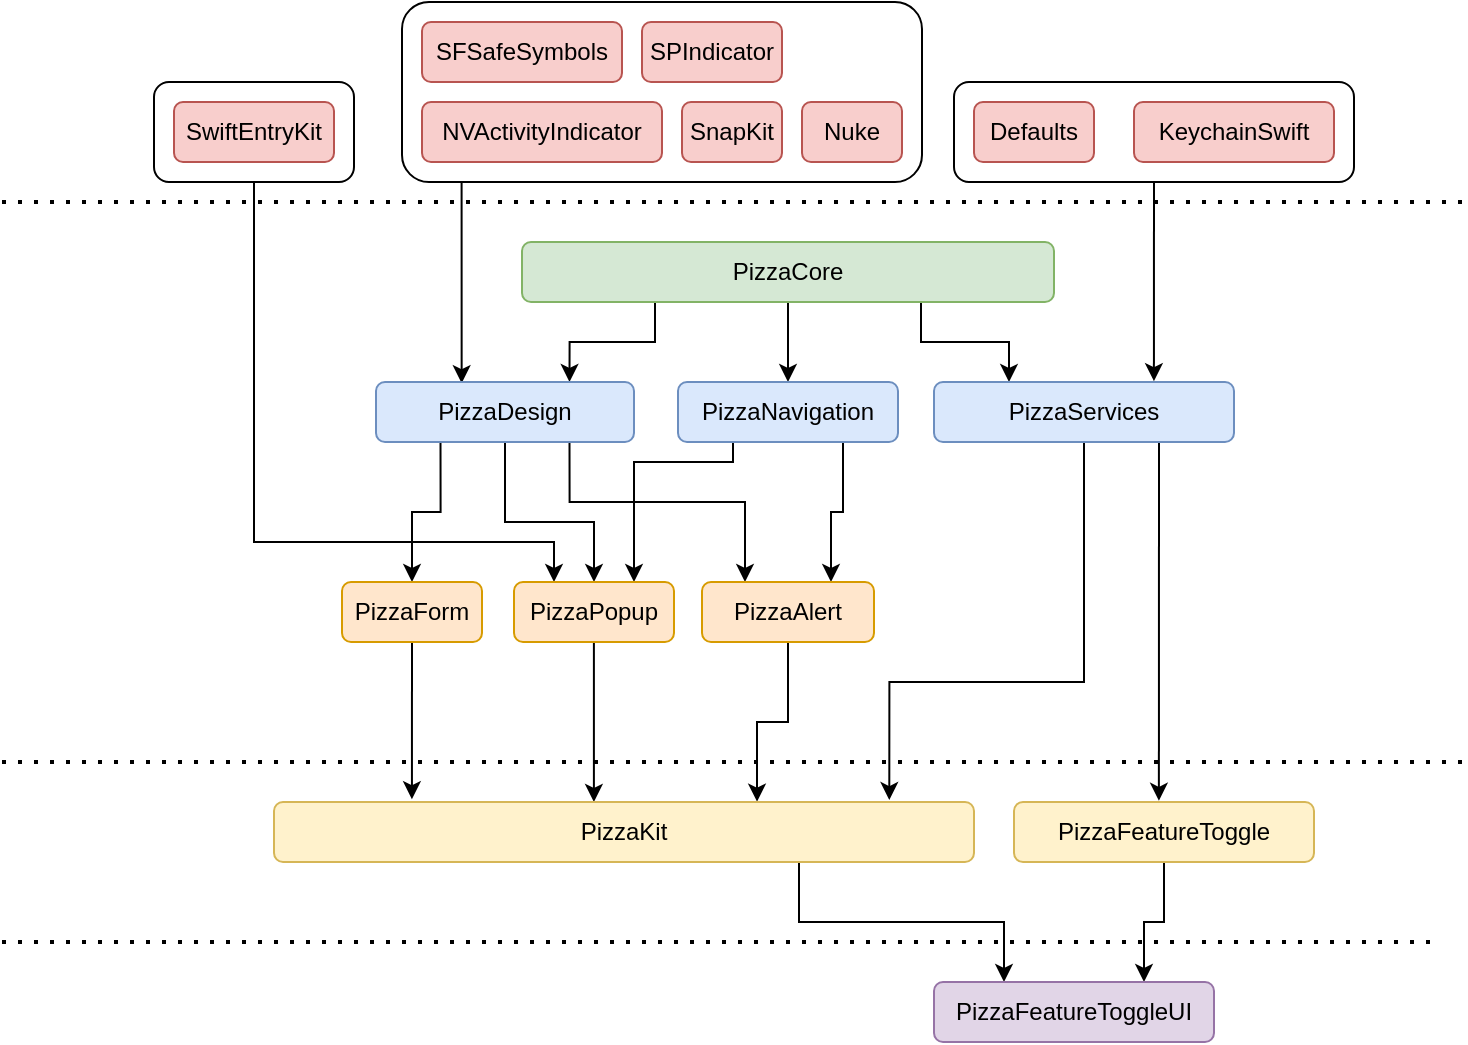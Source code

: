 <mxfile version="21.2.1" type="device">
  <diagram id="Z2M4KqjBDWy2rEkrfT4u" name="Страница 1">
    <mxGraphModel dx="1026" dy="1778" grid="1" gridSize="10" guides="1" tooltips="1" connect="1" arrows="1" fold="1" page="1" pageScale="1" pageWidth="827" pageHeight="1169" math="0" shadow="0">
      <root>
        <mxCell id="0" />
        <mxCell id="1" parent="0" />
        <mxCell id="HAvDtYt2oqqFqfZ09htg-24" style="edgeStyle=orthogonalEdgeStyle;rounded=0;orthogonalLoop=1;jettySize=auto;html=1;entryX=0.25;entryY=0;entryDx=0;entryDy=0;" edge="1" parent="1" source="eZfpJ5O-ILhCXWeTk2KZ-27" target="eZfpJ5O-ILhCXWeTk2KZ-20">
          <mxGeometry relative="1" as="geometry">
            <Array as="points">
              <mxPoint x="220" y="250" />
              <mxPoint x="370" y="250" />
            </Array>
          </mxGeometry>
        </mxCell>
        <mxCell id="eZfpJ5O-ILhCXWeTk2KZ-27" value="" style="rounded=1;whiteSpace=wrap;html=1;" parent="1" vertex="1">
          <mxGeometry x="170" y="20" width="100" height="50" as="geometry" />
        </mxCell>
        <mxCell id="HAvDtYt2oqqFqfZ09htg-23" style="edgeStyle=orthogonalEdgeStyle;rounded=0;orthogonalLoop=1;jettySize=auto;html=1;exitX=0.5;exitY=1;exitDx=0;exitDy=0;entryX=0.733;entryY=-0.014;entryDx=0;entryDy=0;entryPerimeter=0;" edge="1" parent="1" source="eZfpJ5O-ILhCXWeTk2KZ-15" target="eZfpJ5O-ILhCXWeTk2KZ-7">
          <mxGeometry relative="1" as="geometry" />
        </mxCell>
        <mxCell id="eZfpJ5O-ILhCXWeTk2KZ-15" value="" style="rounded=1;whiteSpace=wrap;html=1;" parent="1" vertex="1">
          <mxGeometry x="570" y="20" width="200" height="50" as="geometry" />
        </mxCell>
        <mxCell id="HAvDtYt2oqqFqfZ09htg-18" style="edgeStyle=orthogonalEdgeStyle;rounded=0;orthogonalLoop=1;jettySize=auto;html=1;exitX=0.5;exitY=1;exitDx=0;exitDy=0;entryX=0.332;entryY=0.02;entryDx=0;entryDy=0;entryPerimeter=0;" edge="1" parent="1" source="eZfpJ5O-ILhCXWeTk2KZ-9" target="eZfpJ5O-ILhCXWeTk2KZ-2">
          <mxGeometry relative="1" as="geometry">
            <Array as="points">
              <mxPoint x="324" y="70" />
            </Array>
          </mxGeometry>
        </mxCell>
        <mxCell id="eZfpJ5O-ILhCXWeTk2KZ-9" value="" style="rounded=1;whiteSpace=wrap;html=1;" parent="1" vertex="1">
          <mxGeometry x="294" y="-20" width="260" height="90" as="geometry" />
        </mxCell>
        <mxCell id="eZfpJ5O-ILhCXWeTk2KZ-11" style="edgeStyle=orthogonalEdgeStyle;rounded=0;orthogonalLoop=1;jettySize=auto;html=1;exitX=0.25;exitY=1;exitDx=0;exitDy=0;entryX=0.75;entryY=0;entryDx=0;entryDy=0;" parent="1" source="eZfpJ5O-ILhCXWeTk2KZ-1" target="eZfpJ5O-ILhCXWeTk2KZ-2" edge="1">
          <mxGeometry relative="1" as="geometry" />
        </mxCell>
        <mxCell id="eZfpJ5O-ILhCXWeTk2KZ-12" style="edgeStyle=orthogonalEdgeStyle;rounded=0;orthogonalLoop=1;jettySize=auto;html=1;exitX=0.5;exitY=1;exitDx=0;exitDy=0;entryX=0.5;entryY=0;entryDx=0;entryDy=0;" parent="1" source="eZfpJ5O-ILhCXWeTk2KZ-1" target="eZfpJ5O-ILhCXWeTk2KZ-6" edge="1">
          <mxGeometry relative="1" as="geometry" />
        </mxCell>
        <mxCell id="eZfpJ5O-ILhCXWeTk2KZ-13" style="edgeStyle=orthogonalEdgeStyle;rounded=0;orthogonalLoop=1;jettySize=auto;html=1;exitX=0.75;exitY=1;exitDx=0;exitDy=0;entryX=0.25;entryY=0;entryDx=0;entryDy=0;" parent="1" source="eZfpJ5O-ILhCXWeTk2KZ-1" target="eZfpJ5O-ILhCXWeTk2KZ-7" edge="1">
          <mxGeometry relative="1" as="geometry" />
        </mxCell>
        <mxCell id="eZfpJ5O-ILhCXWeTk2KZ-1" value="PizzaCore" style="rounded=1;whiteSpace=wrap;html=1;fillColor=#d5e8d4;strokeColor=#82b366;" parent="1" vertex="1">
          <mxGeometry x="354" y="100" width="266" height="30" as="geometry" />
        </mxCell>
        <mxCell id="HAvDtYt2oqqFqfZ09htg-25" style="edgeStyle=orthogonalEdgeStyle;rounded=0;orthogonalLoop=1;jettySize=auto;html=1;exitX=0.25;exitY=1;exitDx=0;exitDy=0;entryX=0.5;entryY=0;entryDx=0;entryDy=0;" edge="1" parent="1" source="eZfpJ5O-ILhCXWeTk2KZ-2" target="HAvDtYt2oqqFqfZ09htg-1">
          <mxGeometry relative="1" as="geometry" />
        </mxCell>
        <mxCell id="HAvDtYt2oqqFqfZ09htg-27" style="edgeStyle=orthogonalEdgeStyle;rounded=0;orthogonalLoop=1;jettySize=auto;html=1;exitX=0.5;exitY=1;exitDx=0;exitDy=0;entryX=0.5;entryY=0;entryDx=0;entryDy=0;" edge="1" parent="1" source="eZfpJ5O-ILhCXWeTk2KZ-2" target="eZfpJ5O-ILhCXWeTk2KZ-20">
          <mxGeometry relative="1" as="geometry">
            <Array as="points">
              <mxPoint x="346" y="240" />
              <mxPoint x="390" y="240" />
            </Array>
          </mxGeometry>
        </mxCell>
        <mxCell id="HAvDtYt2oqqFqfZ09htg-28" style="edgeStyle=orthogonalEdgeStyle;rounded=0;orthogonalLoop=1;jettySize=auto;html=1;exitX=0.75;exitY=1;exitDx=0;exitDy=0;entryX=0.25;entryY=0;entryDx=0;entryDy=0;" edge="1" parent="1" source="eZfpJ5O-ILhCXWeTk2KZ-2" target="eZfpJ5O-ILhCXWeTk2KZ-17">
          <mxGeometry relative="1" as="geometry">
            <Array as="points">
              <mxPoint x="378" y="230" />
              <mxPoint x="466" y="230" />
            </Array>
          </mxGeometry>
        </mxCell>
        <mxCell id="eZfpJ5O-ILhCXWeTk2KZ-2" value="PizzaDesign" style="rounded=1;whiteSpace=wrap;html=1;fillColor=#dae8fc;strokeColor=#6c8ebf;" parent="1" vertex="1">
          <mxGeometry x="281" y="170" width="129" height="30" as="geometry" />
        </mxCell>
        <mxCell id="eZfpJ5O-ILhCXWeTk2KZ-3" value="NVActivityIndicator" style="rounded=1;whiteSpace=wrap;html=1;fillColor=#f8cecc;strokeColor=#b85450;" parent="1" vertex="1">
          <mxGeometry x="304" y="30" width="120" height="30" as="geometry" />
        </mxCell>
        <mxCell id="eZfpJ5O-ILhCXWeTk2KZ-4" value="SnapKit" style="rounded=1;whiteSpace=wrap;html=1;fillColor=#f8cecc;strokeColor=#b85450;" parent="1" vertex="1">
          <mxGeometry x="434" y="30" width="50" height="30" as="geometry" />
        </mxCell>
        <mxCell id="eZfpJ5O-ILhCXWeTk2KZ-5" value="Nuke" style="rounded=1;whiteSpace=wrap;html=1;fillColor=#f8cecc;strokeColor=#b85450;" parent="1" vertex="1">
          <mxGeometry x="494" y="30" width="50" height="30" as="geometry" />
        </mxCell>
        <mxCell id="HAvDtYt2oqqFqfZ09htg-26" style="edgeStyle=orthogonalEdgeStyle;rounded=0;orthogonalLoop=1;jettySize=auto;html=1;exitX=0.75;exitY=1;exitDx=0;exitDy=0;entryX=0.75;entryY=0;entryDx=0;entryDy=0;" edge="1" parent="1" source="eZfpJ5O-ILhCXWeTk2KZ-6" target="eZfpJ5O-ILhCXWeTk2KZ-17">
          <mxGeometry relative="1" as="geometry" />
        </mxCell>
        <mxCell id="HAvDtYt2oqqFqfZ09htg-29" style="edgeStyle=orthogonalEdgeStyle;rounded=0;orthogonalLoop=1;jettySize=auto;html=1;exitX=0.25;exitY=1;exitDx=0;exitDy=0;entryX=0.75;entryY=0;entryDx=0;entryDy=0;" edge="1" parent="1" source="eZfpJ5O-ILhCXWeTk2KZ-6" target="eZfpJ5O-ILhCXWeTk2KZ-20">
          <mxGeometry relative="1" as="geometry">
            <Array as="points">
              <mxPoint x="460" y="210" />
              <mxPoint x="410" y="210" />
            </Array>
          </mxGeometry>
        </mxCell>
        <mxCell id="eZfpJ5O-ILhCXWeTk2KZ-6" value="PizzaNavigation" style="rounded=1;whiteSpace=wrap;html=1;fillColor=#dae8fc;strokeColor=#6c8ebf;" parent="1" vertex="1">
          <mxGeometry x="432" y="170" width="110" height="30" as="geometry" />
        </mxCell>
        <mxCell id="eZfpJ5O-ILhCXWeTk2KZ-36" style="edgeStyle=orthogonalEdgeStyle;rounded=0;orthogonalLoop=1;jettySize=auto;html=1;entryX=0.879;entryY=-0.033;entryDx=0;entryDy=0;entryPerimeter=0;" parent="1" source="eZfpJ5O-ILhCXWeTk2KZ-7" target="eZfpJ5O-ILhCXWeTk2KZ-31" edge="1">
          <mxGeometry relative="1" as="geometry">
            <Array as="points">
              <mxPoint x="635" y="320" />
              <mxPoint x="538" y="320" />
            </Array>
          </mxGeometry>
        </mxCell>
        <mxCell id="HAvDtYt2oqqFqfZ09htg-33" style="edgeStyle=orthogonalEdgeStyle;rounded=0;orthogonalLoop=1;jettySize=auto;html=1;exitX=0.75;exitY=1;exitDx=0;exitDy=0;entryX=0.483;entryY=-0.02;entryDx=0;entryDy=0;entryPerimeter=0;" edge="1" parent="1" source="eZfpJ5O-ILhCXWeTk2KZ-7" target="HAvDtYt2oqqFqfZ09htg-5">
          <mxGeometry relative="1" as="geometry" />
        </mxCell>
        <mxCell id="eZfpJ5O-ILhCXWeTk2KZ-7" value="PizzaServices" style="rounded=1;whiteSpace=wrap;html=1;fillColor=#dae8fc;strokeColor=#6c8ebf;" parent="1" vertex="1">
          <mxGeometry x="560" y="170" width="150" height="30" as="geometry" />
        </mxCell>
        <mxCell id="eZfpJ5O-ILhCXWeTk2KZ-8" value="Defaults" style="rounded=1;whiteSpace=wrap;html=1;fillColor=#f8cecc;strokeColor=#b85450;" parent="1" vertex="1">
          <mxGeometry x="580" y="30" width="60" height="30" as="geometry" />
        </mxCell>
        <mxCell id="eZfpJ5O-ILhCXWeTk2KZ-14" value="KeychainSwift" style="rounded=1;whiteSpace=wrap;html=1;fillColor=#f8cecc;strokeColor=#b85450;" parent="1" vertex="1">
          <mxGeometry x="660" y="30" width="100" height="30" as="geometry" />
        </mxCell>
        <mxCell id="eZfpJ5O-ILhCXWeTk2KZ-35" style="edgeStyle=orthogonalEdgeStyle;rounded=0;orthogonalLoop=1;jettySize=auto;html=1;entryX=0.69;entryY=-0.006;entryDx=0;entryDy=0;entryPerimeter=0;" parent="1" source="eZfpJ5O-ILhCXWeTk2KZ-17" target="eZfpJ5O-ILhCXWeTk2KZ-31" edge="1">
          <mxGeometry relative="1" as="geometry" />
        </mxCell>
        <mxCell id="eZfpJ5O-ILhCXWeTk2KZ-17" value="PizzaAlert" style="rounded=1;whiteSpace=wrap;html=1;fillColor=#ffe6cc;strokeColor=#d79b00;" parent="1" vertex="1">
          <mxGeometry x="444" y="270" width="86" height="30" as="geometry" />
        </mxCell>
        <mxCell id="HAvDtYt2oqqFqfZ09htg-30" style="edgeStyle=orthogonalEdgeStyle;rounded=0;orthogonalLoop=1;jettySize=auto;html=1;entryX=0.457;entryY=-0.001;entryDx=0;entryDy=0;entryPerimeter=0;" edge="1" parent="1" source="eZfpJ5O-ILhCXWeTk2KZ-20" target="eZfpJ5O-ILhCXWeTk2KZ-31">
          <mxGeometry relative="1" as="geometry" />
        </mxCell>
        <mxCell id="eZfpJ5O-ILhCXWeTk2KZ-20" value="PizzaPopup" style="rounded=1;whiteSpace=wrap;html=1;fillColor=#ffe6cc;strokeColor=#d79b00;" parent="1" vertex="1">
          <mxGeometry x="350" y="270" width="80" height="30" as="geometry" />
        </mxCell>
        <mxCell id="eZfpJ5O-ILhCXWeTk2KZ-26" value="SwiftEntryKit" style="rounded=1;whiteSpace=wrap;html=1;fillColor=#f8cecc;strokeColor=#b85450;" parent="1" vertex="1">
          <mxGeometry x="180" y="30" width="80" height="30" as="geometry" />
        </mxCell>
        <mxCell id="HAvDtYt2oqqFqfZ09htg-13" style="edgeStyle=orthogonalEdgeStyle;rounded=0;orthogonalLoop=1;jettySize=auto;html=1;exitX=0.75;exitY=1;exitDx=0;exitDy=0;entryX=0.25;entryY=0;entryDx=0;entryDy=0;" edge="1" parent="1" source="eZfpJ5O-ILhCXWeTk2KZ-31" target="HAvDtYt2oqqFqfZ09htg-7">
          <mxGeometry relative="1" as="geometry" />
        </mxCell>
        <mxCell id="eZfpJ5O-ILhCXWeTk2KZ-31" value="PizzaKit" style="rounded=1;whiteSpace=wrap;html=1;fillColor=#fff2cc;strokeColor=#d6b656;" parent="1" vertex="1">
          <mxGeometry x="230" y="380" width="350" height="30" as="geometry" />
        </mxCell>
        <mxCell id="HAvDtYt2oqqFqfZ09htg-31" style="edgeStyle=orthogonalEdgeStyle;rounded=0;orthogonalLoop=1;jettySize=auto;html=1;exitX=0.5;exitY=1;exitDx=0;exitDy=0;entryX=0.197;entryY=-0.047;entryDx=0;entryDy=0;entryPerimeter=0;" edge="1" parent="1" source="HAvDtYt2oqqFqfZ09htg-1" target="eZfpJ5O-ILhCXWeTk2KZ-31">
          <mxGeometry relative="1" as="geometry" />
        </mxCell>
        <mxCell id="HAvDtYt2oqqFqfZ09htg-1" value="PizzaForm" style="rounded=1;whiteSpace=wrap;html=1;fillColor=#ffe6cc;strokeColor=#d79b00;" vertex="1" parent="1">
          <mxGeometry x="264" y="270" width="70" height="30" as="geometry" />
        </mxCell>
        <mxCell id="HAvDtYt2oqqFqfZ09htg-8" style="edgeStyle=orthogonalEdgeStyle;rounded=0;orthogonalLoop=1;jettySize=auto;html=1;entryX=0.75;entryY=0;entryDx=0;entryDy=0;" edge="1" parent="1" source="HAvDtYt2oqqFqfZ09htg-5" target="HAvDtYt2oqqFqfZ09htg-7">
          <mxGeometry relative="1" as="geometry" />
        </mxCell>
        <mxCell id="HAvDtYt2oqqFqfZ09htg-5" value="PizzaFeatureToggle" style="rounded=1;whiteSpace=wrap;html=1;fillColor=#fff2cc;strokeColor=#d6b656;" vertex="1" parent="1">
          <mxGeometry x="600" y="380" width="150" height="30" as="geometry" />
        </mxCell>
        <mxCell id="HAvDtYt2oqqFqfZ09htg-7" value="PizzaFeatureToggleUI" style="rounded=1;whiteSpace=wrap;html=1;fillColor=#e1d5e7;strokeColor=#9673a6;" vertex="1" parent="1">
          <mxGeometry x="560" y="470" width="140" height="30" as="geometry" />
        </mxCell>
        <mxCell id="HAvDtYt2oqqFqfZ09htg-10" value="SFSafeSymbols" style="rounded=1;whiteSpace=wrap;html=1;fillColor=#f8cecc;strokeColor=#b85450;" vertex="1" parent="1">
          <mxGeometry x="304" y="-10" width="100" height="30" as="geometry" />
        </mxCell>
        <mxCell id="HAvDtYt2oqqFqfZ09htg-11" value="SPIndicator" style="rounded=1;whiteSpace=wrap;html=1;fillColor=#f8cecc;strokeColor=#b85450;" vertex="1" parent="1">
          <mxGeometry x="414" y="-10" width="70" height="30" as="geometry" />
        </mxCell>
        <mxCell id="HAvDtYt2oqqFqfZ09htg-34" value="" style="endArrow=none;dashed=1;html=1;dashPattern=1 3;strokeWidth=2;rounded=0;" edge="1" parent="1">
          <mxGeometry width="50" height="50" relative="1" as="geometry">
            <mxPoint x="94" y="80" as="sourcePoint" />
            <mxPoint x="824" y="80" as="targetPoint" />
          </mxGeometry>
        </mxCell>
        <mxCell id="HAvDtYt2oqqFqfZ09htg-35" value="" style="endArrow=none;dashed=1;html=1;dashPattern=1 3;strokeWidth=2;rounded=0;" edge="1" parent="1">
          <mxGeometry width="50" height="50" relative="1" as="geometry">
            <mxPoint x="94" y="360" as="sourcePoint" />
            <mxPoint x="824" y="360" as="targetPoint" />
          </mxGeometry>
        </mxCell>
        <mxCell id="HAvDtYt2oqqFqfZ09htg-36" value="" style="endArrow=none;dashed=1;html=1;dashPattern=1 3;strokeWidth=2;rounded=0;" edge="1" parent="1">
          <mxGeometry width="50" height="50" relative="1" as="geometry">
            <mxPoint x="94" y="450" as="sourcePoint" />
            <mxPoint x="814" y="450" as="targetPoint" />
          </mxGeometry>
        </mxCell>
      </root>
    </mxGraphModel>
  </diagram>
</mxfile>

